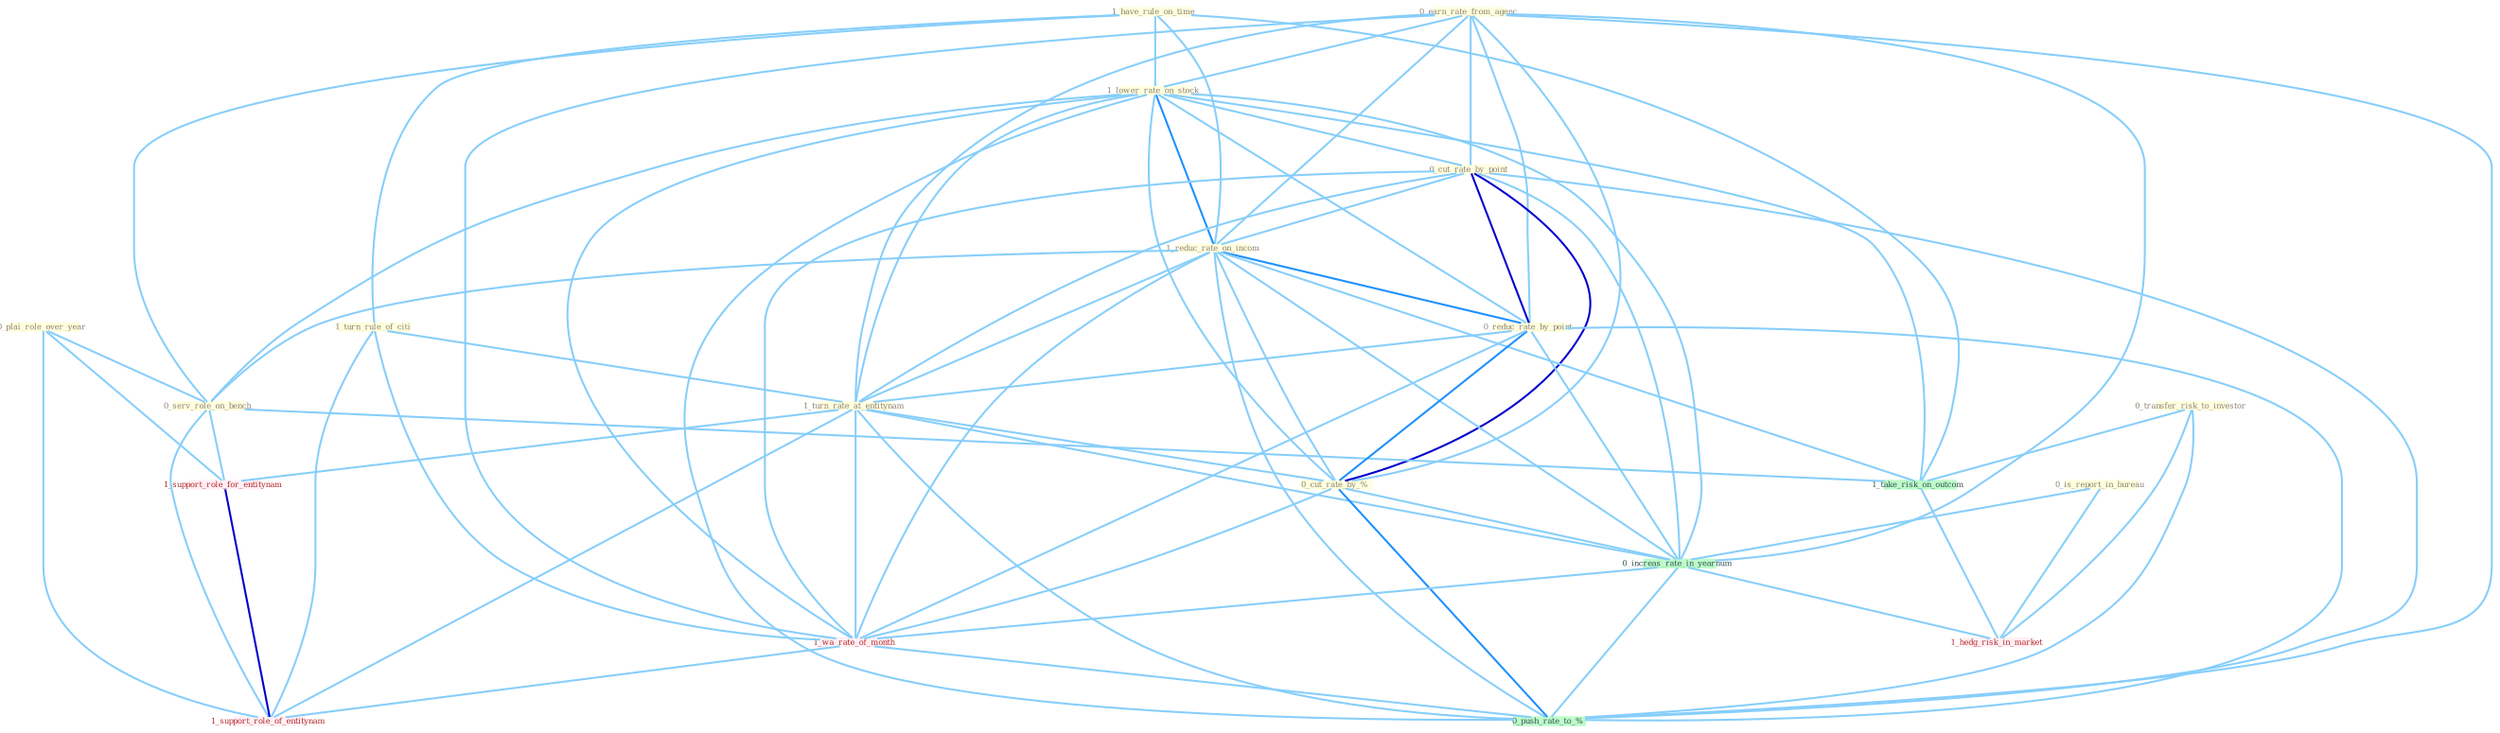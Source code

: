 Graph G{ 
    node
    [shape=polygon,style=filled,width=.5,height=.06,color="#BDFCC9",fixedsize=true,fontsize=4,
    fontcolor="#2f4f4f"];
    {node
    [color="#ffffe0", fontcolor="#8b7d6b"] "0_earn_rate_from_agenc " "0_plai_role_over_year " "1_have_rule_on_time " "0_transfer_risk_to_investor " "0_is_report_in_bureau " "1_lower_rate_on_stock " "1_turn_rule_of_citi " "0_cut_rate_by_point " "1_reduc_rate_on_incom " "0_serv_role_on_bench " "0_reduc_rate_by_point " "1_turn_rate_at_entitynam " "0_cut_rate_by_% "}
{node [color="#fff0f5", fontcolor="#b22222"] "1_wa_rate_of_month " "1_support_role_for_entitynam " "1_support_role_of_entitynam " "1_hedg_risk_in_market "}
edge [color="#B0E2FF"];

	"0_earn_rate_from_agenc " -- "1_lower_rate_on_stock " [w="1", color="#87cefa" ];
	"0_earn_rate_from_agenc " -- "0_cut_rate_by_point " [w="1", color="#87cefa" ];
	"0_earn_rate_from_agenc " -- "1_reduc_rate_on_incom " [w="1", color="#87cefa" ];
	"0_earn_rate_from_agenc " -- "0_reduc_rate_by_point " [w="1", color="#87cefa" ];
	"0_earn_rate_from_agenc " -- "1_turn_rate_at_entitynam " [w="1", color="#87cefa" ];
	"0_earn_rate_from_agenc " -- "0_cut_rate_by_% " [w="1", color="#87cefa" ];
	"0_earn_rate_from_agenc " -- "0_increas_rate_in_yearnum " [w="1", color="#87cefa" ];
	"0_earn_rate_from_agenc " -- "1_wa_rate_of_month " [w="1", color="#87cefa" ];
	"0_earn_rate_from_agenc " -- "0_push_rate_to_% " [w="1", color="#87cefa" ];
	"0_plai_role_over_year " -- "0_serv_role_on_bench " [w="1", color="#87cefa" ];
	"0_plai_role_over_year " -- "1_support_role_for_entitynam " [w="1", color="#87cefa" ];
	"0_plai_role_over_year " -- "1_support_role_of_entitynam " [w="1", color="#87cefa" ];
	"1_have_rule_on_time " -- "1_lower_rate_on_stock " [w="1", color="#87cefa" ];
	"1_have_rule_on_time " -- "1_turn_rule_of_citi " [w="1", color="#87cefa" ];
	"1_have_rule_on_time " -- "1_reduc_rate_on_incom " [w="1", color="#87cefa" ];
	"1_have_rule_on_time " -- "0_serv_role_on_bench " [w="1", color="#87cefa" ];
	"1_have_rule_on_time " -- "1_take_risk_on_outcom " [w="1", color="#87cefa" ];
	"0_transfer_risk_to_investor " -- "1_take_risk_on_outcom " [w="1", color="#87cefa" ];
	"0_transfer_risk_to_investor " -- "0_push_rate_to_% " [w="1", color="#87cefa" ];
	"0_transfer_risk_to_investor " -- "1_hedg_risk_in_market " [w="1", color="#87cefa" ];
	"0_is_report_in_bureau " -- "0_increas_rate_in_yearnum " [w="1", color="#87cefa" ];
	"0_is_report_in_bureau " -- "1_hedg_risk_in_market " [w="1", color="#87cefa" ];
	"1_lower_rate_on_stock " -- "0_cut_rate_by_point " [w="1", color="#87cefa" ];
	"1_lower_rate_on_stock " -- "1_reduc_rate_on_incom " [w="2", color="#1e90ff" , len=0.8];
	"1_lower_rate_on_stock " -- "0_serv_role_on_bench " [w="1", color="#87cefa" ];
	"1_lower_rate_on_stock " -- "0_reduc_rate_by_point " [w="1", color="#87cefa" ];
	"1_lower_rate_on_stock " -- "1_turn_rate_at_entitynam " [w="1", color="#87cefa" ];
	"1_lower_rate_on_stock " -- "0_cut_rate_by_% " [w="1", color="#87cefa" ];
	"1_lower_rate_on_stock " -- "0_increas_rate_in_yearnum " [w="1", color="#87cefa" ];
	"1_lower_rate_on_stock " -- "1_wa_rate_of_month " [w="1", color="#87cefa" ];
	"1_lower_rate_on_stock " -- "1_take_risk_on_outcom " [w="1", color="#87cefa" ];
	"1_lower_rate_on_stock " -- "0_push_rate_to_% " [w="1", color="#87cefa" ];
	"1_turn_rule_of_citi " -- "1_turn_rate_at_entitynam " [w="1", color="#87cefa" ];
	"1_turn_rule_of_citi " -- "1_wa_rate_of_month " [w="1", color="#87cefa" ];
	"1_turn_rule_of_citi " -- "1_support_role_of_entitynam " [w="1", color="#87cefa" ];
	"0_cut_rate_by_point " -- "1_reduc_rate_on_incom " [w="1", color="#87cefa" ];
	"0_cut_rate_by_point " -- "0_reduc_rate_by_point " [w="3", color="#0000cd" , len=0.6];
	"0_cut_rate_by_point " -- "1_turn_rate_at_entitynam " [w="1", color="#87cefa" ];
	"0_cut_rate_by_point " -- "0_cut_rate_by_% " [w="3", color="#0000cd" , len=0.6];
	"0_cut_rate_by_point " -- "0_increas_rate_in_yearnum " [w="1", color="#87cefa" ];
	"0_cut_rate_by_point " -- "1_wa_rate_of_month " [w="1", color="#87cefa" ];
	"0_cut_rate_by_point " -- "0_push_rate_to_% " [w="1", color="#87cefa" ];
	"1_reduc_rate_on_incom " -- "0_serv_role_on_bench " [w="1", color="#87cefa" ];
	"1_reduc_rate_on_incom " -- "0_reduc_rate_by_point " [w="2", color="#1e90ff" , len=0.8];
	"1_reduc_rate_on_incom " -- "1_turn_rate_at_entitynam " [w="1", color="#87cefa" ];
	"1_reduc_rate_on_incom " -- "0_cut_rate_by_% " [w="1", color="#87cefa" ];
	"1_reduc_rate_on_incom " -- "0_increas_rate_in_yearnum " [w="1", color="#87cefa" ];
	"1_reduc_rate_on_incom " -- "1_wa_rate_of_month " [w="1", color="#87cefa" ];
	"1_reduc_rate_on_incom " -- "1_take_risk_on_outcom " [w="1", color="#87cefa" ];
	"1_reduc_rate_on_incom " -- "0_push_rate_to_% " [w="1", color="#87cefa" ];
	"0_serv_role_on_bench " -- "1_support_role_for_entitynam " [w="1", color="#87cefa" ];
	"0_serv_role_on_bench " -- "1_take_risk_on_outcom " [w="1", color="#87cefa" ];
	"0_serv_role_on_bench " -- "1_support_role_of_entitynam " [w="1", color="#87cefa" ];
	"0_reduc_rate_by_point " -- "1_turn_rate_at_entitynam " [w="1", color="#87cefa" ];
	"0_reduc_rate_by_point " -- "0_cut_rate_by_% " [w="2", color="#1e90ff" , len=0.8];
	"0_reduc_rate_by_point " -- "0_increas_rate_in_yearnum " [w="1", color="#87cefa" ];
	"0_reduc_rate_by_point " -- "1_wa_rate_of_month " [w="1", color="#87cefa" ];
	"0_reduc_rate_by_point " -- "0_push_rate_to_% " [w="1", color="#87cefa" ];
	"1_turn_rate_at_entitynam " -- "0_cut_rate_by_% " [w="1", color="#87cefa" ];
	"1_turn_rate_at_entitynam " -- "0_increas_rate_in_yearnum " [w="1", color="#87cefa" ];
	"1_turn_rate_at_entitynam " -- "1_wa_rate_of_month " [w="1", color="#87cefa" ];
	"1_turn_rate_at_entitynam " -- "1_support_role_for_entitynam " [w="1", color="#87cefa" ];
	"1_turn_rate_at_entitynam " -- "0_push_rate_to_% " [w="1", color="#87cefa" ];
	"1_turn_rate_at_entitynam " -- "1_support_role_of_entitynam " [w="1", color="#87cefa" ];
	"0_cut_rate_by_% " -- "0_increas_rate_in_yearnum " [w="1", color="#87cefa" ];
	"0_cut_rate_by_% " -- "1_wa_rate_of_month " [w="1", color="#87cefa" ];
	"0_cut_rate_by_% " -- "0_push_rate_to_% " [w="2", color="#1e90ff" , len=0.8];
	"0_increas_rate_in_yearnum " -- "1_wa_rate_of_month " [w="1", color="#87cefa" ];
	"0_increas_rate_in_yearnum " -- "0_push_rate_to_% " [w="1", color="#87cefa" ];
	"0_increas_rate_in_yearnum " -- "1_hedg_risk_in_market " [w="1", color="#87cefa" ];
	"1_wa_rate_of_month " -- "0_push_rate_to_% " [w="1", color="#87cefa" ];
	"1_wa_rate_of_month " -- "1_support_role_of_entitynam " [w="1", color="#87cefa" ];
	"1_support_role_for_entitynam " -- "1_support_role_of_entitynam " [w="3", color="#0000cd" , len=0.6];
	"1_take_risk_on_outcom " -- "1_hedg_risk_in_market " [w="1", color="#87cefa" ];
}